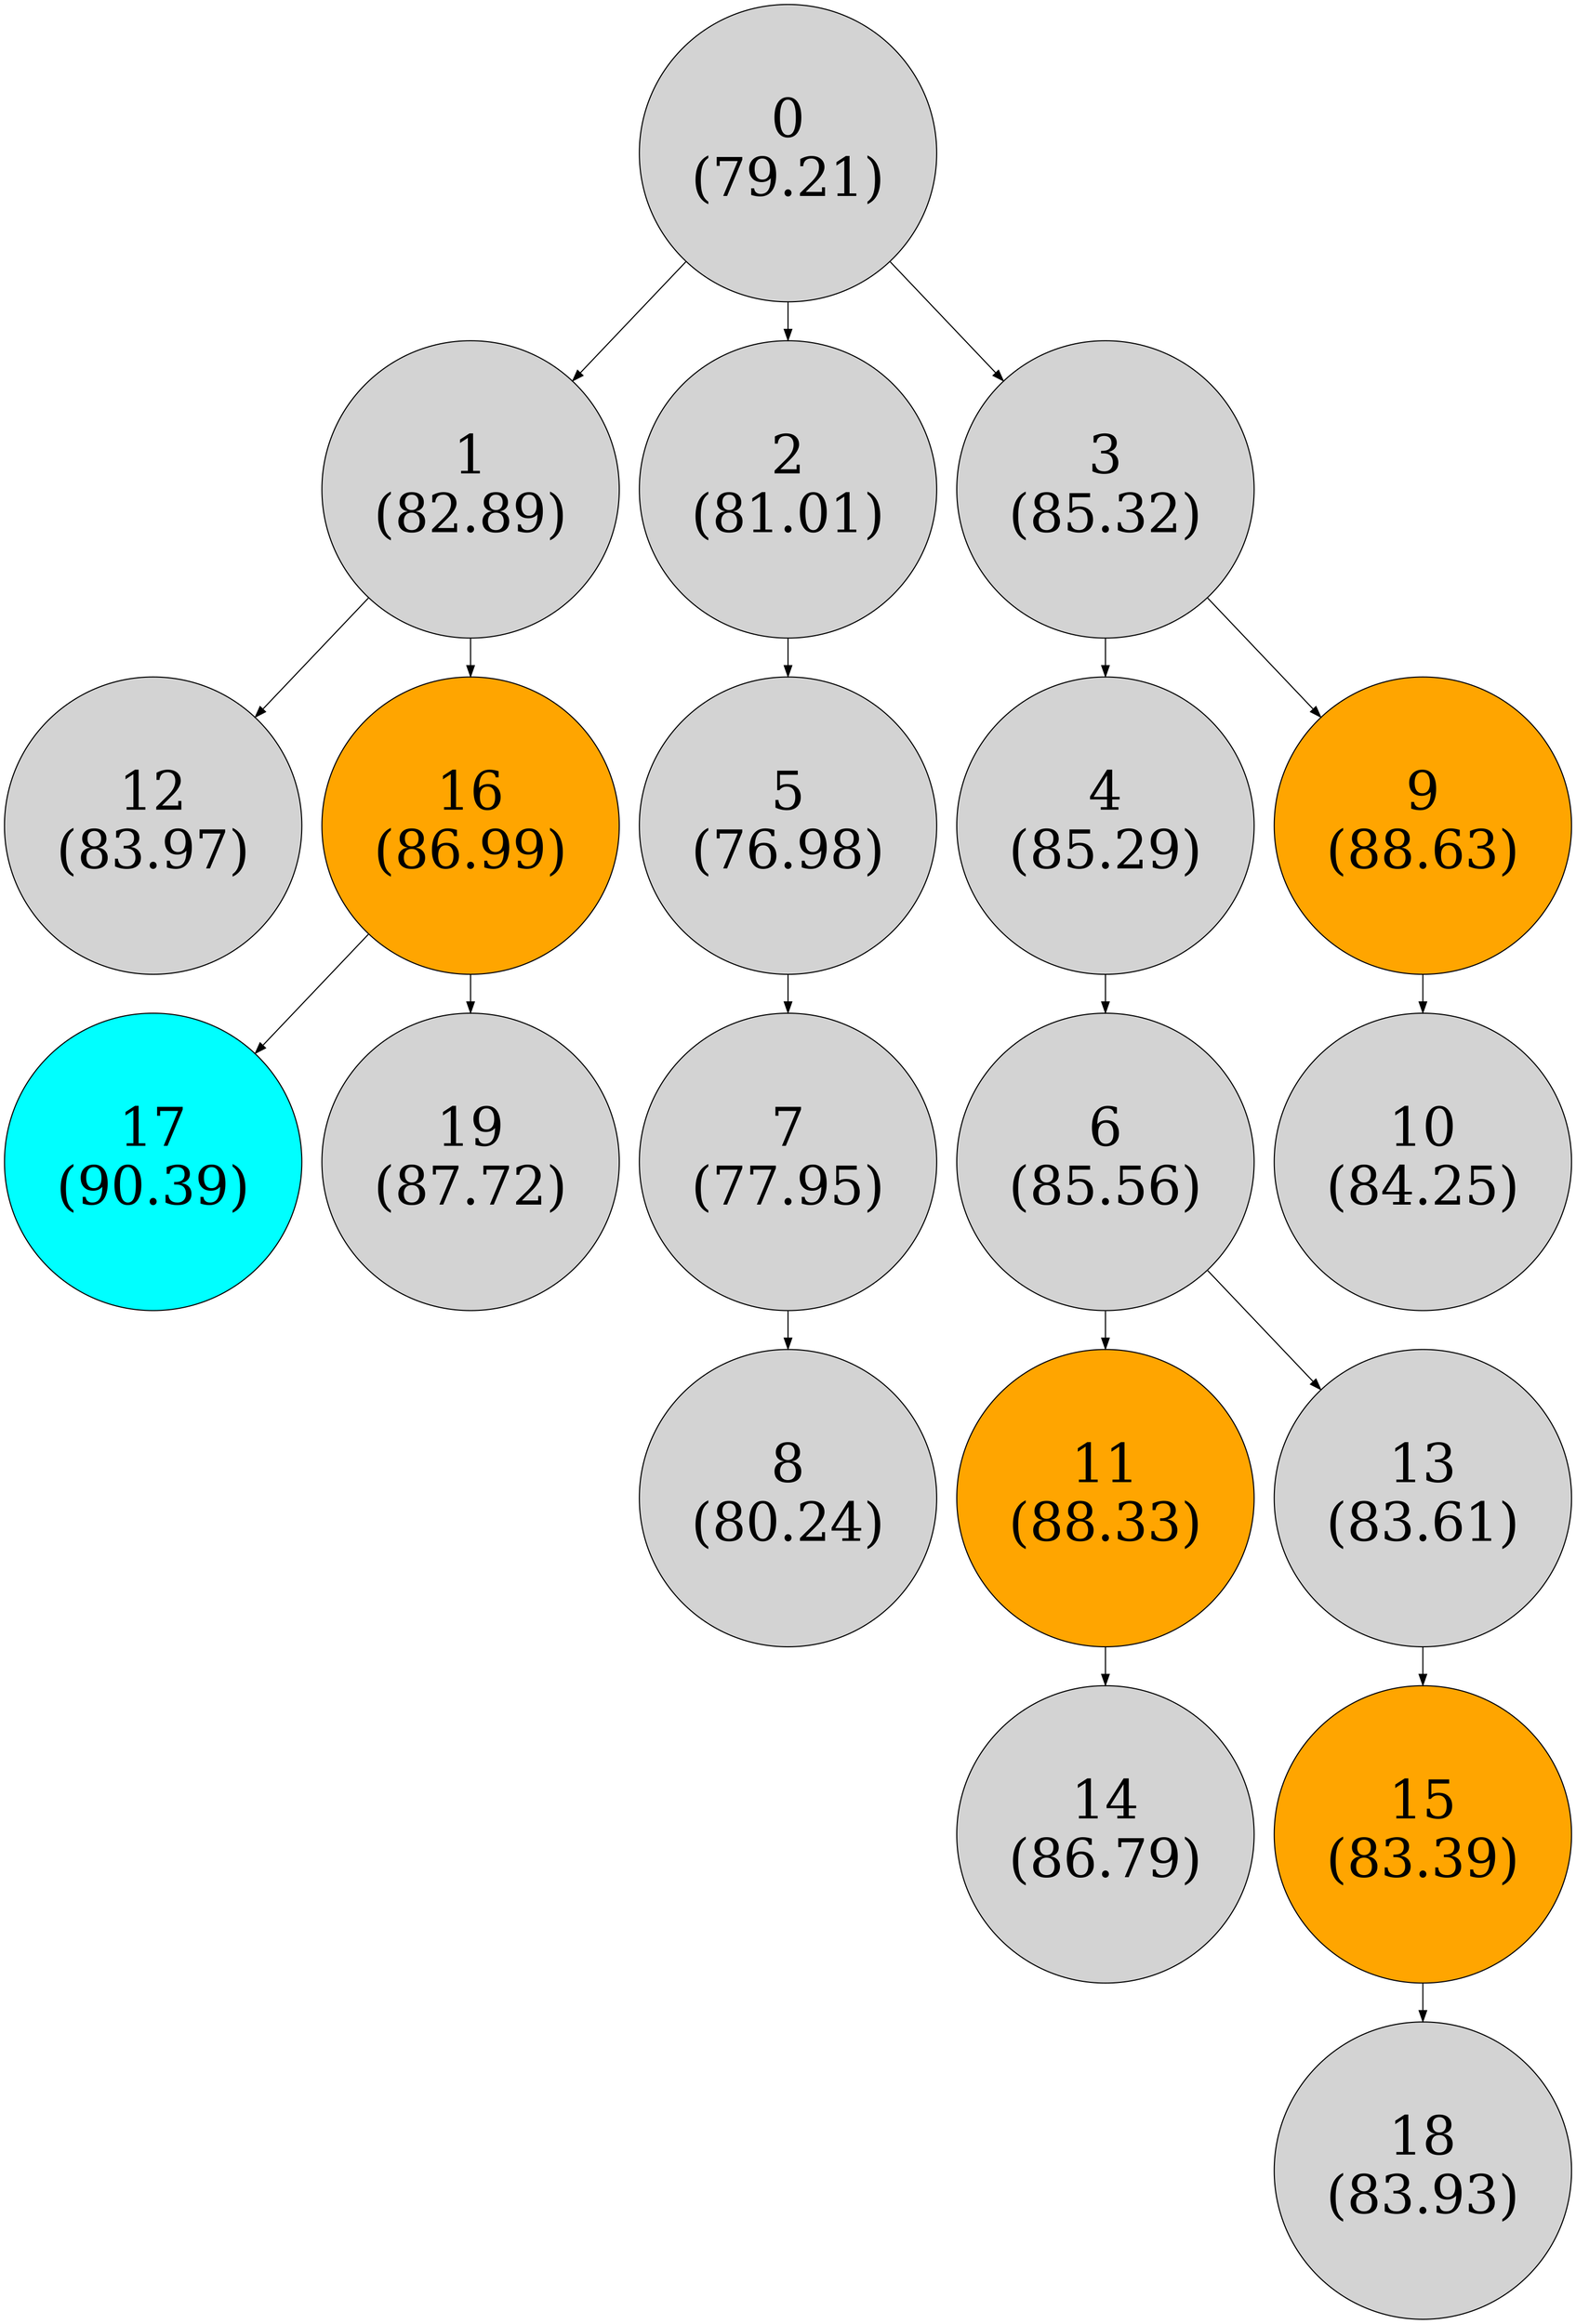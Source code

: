 digraph G {
    node [style=filled, shape=circle, fontsize=50];
    0 [label="0\n(79.21)"];
    1 [label="1\n(82.89)"];
    2 [label="2\n(81.01)"];
    3 [label="3\n(85.32)"];
    4 [label="4\n(85.29)"];
    5 [label="5\n(76.98)"];
    6 [label="6\n(85.56)"];
    7 [label="7\n(77.95)"];
    8 [label="8\n(80.24)"];
    9 [label="9\n(88.63)", fillcolor=orange, fontcolor=black];
    10 [label="10\n(84.25)"];
    11 [label="11\n(88.33)", fillcolor=orange, fontcolor=black];
    12 [label="12\n(83.97)"];
    13 [label="13\n(83.61)"];
    14 [label="14\n(86.79)"];
    15 [label="15\n(83.39)", fillcolor=orange, fontcolor=black];
    16 [label="16\n(86.99)", fillcolor=orange, fontcolor=black];
    17 [label="17\n(90.39)", fillcolor=cyan, fontcolor=black];
    18 [label="18\n(83.93)"];
    19 [label="19\n(87.72)"];
    0 -> 1;
    0 -> 2;
    0 -> 3;
    3 -> 4;
    2 -> 5;
    4 -> 6;
    5 -> 7;
    7 -> 8;
    3 -> 9;
    9 -> 10;
    6 -> 11;
    1 -> 12;
    6 -> 13;
    11 -> 14;
    13 -> 15;
    1 -> 16;
    16 -> 17;
    15 -> 18;
    16 -> 19;
}